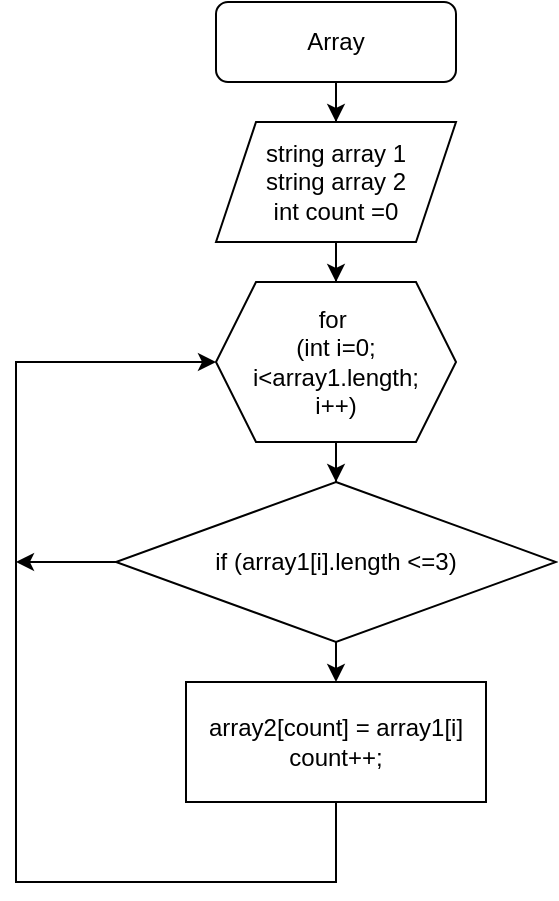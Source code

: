 <mxfile version="17.4.0" type="github">
  <diagram id="C5RBs43oDa-KdzZeNtuy" name="Page-1">
    <mxGraphModel dx="1102" dy="585" grid="1" gridSize="10" guides="1" tooltips="1" connect="1" arrows="1" fold="1" page="1" pageScale="1" pageWidth="827" pageHeight="1169" math="0" shadow="0">
      <root>
        <mxCell id="WIyWlLk6GJQsqaUBKTNV-0" />
        <mxCell id="WIyWlLk6GJQsqaUBKTNV-1" parent="WIyWlLk6GJQsqaUBKTNV-0" />
        <mxCell id="gHe-mmcrY80vBQ-VvrJL-1" style="edgeStyle=orthogonalEdgeStyle;rounded=0;orthogonalLoop=1;jettySize=auto;html=1;entryX=0.5;entryY=0;entryDx=0;entryDy=0;" edge="1" parent="WIyWlLk6GJQsqaUBKTNV-1" source="WIyWlLk6GJQsqaUBKTNV-3" target="gHe-mmcrY80vBQ-VvrJL-0">
          <mxGeometry relative="1" as="geometry" />
        </mxCell>
        <mxCell id="WIyWlLk6GJQsqaUBKTNV-3" value="Array" style="rounded=1;whiteSpace=wrap;html=1;fontSize=12;glass=0;strokeWidth=1;shadow=0;" parent="WIyWlLk6GJQsqaUBKTNV-1" vertex="1">
          <mxGeometry x="550" y="160" width="120" height="40" as="geometry" />
        </mxCell>
        <mxCell id="gHe-mmcrY80vBQ-VvrJL-3" style="edgeStyle=orthogonalEdgeStyle;rounded=0;orthogonalLoop=1;jettySize=auto;html=1;entryX=0.5;entryY=0;entryDx=0;entryDy=0;" edge="1" parent="WIyWlLk6GJQsqaUBKTNV-1" source="gHe-mmcrY80vBQ-VvrJL-0" target="gHe-mmcrY80vBQ-VvrJL-2">
          <mxGeometry relative="1" as="geometry" />
        </mxCell>
        <mxCell id="gHe-mmcrY80vBQ-VvrJL-0" value="string array 1&lt;br&gt;string array 2&lt;br&gt;int count =0" style="shape=parallelogram;perimeter=parallelogramPerimeter;whiteSpace=wrap;html=1;fixedSize=1;" vertex="1" parent="WIyWlLk6GJQsqaUBKTNV-1">
          <mxGeometry x="550" y="220" width="120" height="60" as="geometry" />
        </mxCell>
        <mxCell id="gHe-mmcrY80vBQ-VvrJL-5" style="edgeStyle=orthogonalEdgeStyle;rounded=0;orthogonalLoop=1;jettySize=auto;html=1;entryX=0.5;entryY=0;entryDx=0;entryDy=0;" edge="1" parent="WIyWlLk6GJQsqaUBKTNV-1" source="gHe-mmcrY80vBQ-VvrJL-2" target="gHe-mmcrY80vBQ-VvrJL-4">
          <mxGeometry relative="1" as="geometry" />
        </mxCell>
        <mxCell id="gHe-mmcrY80vBQ-VvrJL-2" value="for&amp;nbsp;&lt;br&gt;(int i=0;&lt;br&gt;i&amp;lt;array1.length;&lt;br&gt;i++)" style="shape=hexagon;perimeter=hexagonPerimeter2;whiteSpace=wrap;html=1;fixedSize=1;" vertex="1" parent="WIyWlLk6GJQsqaUBKTNV-1">
          <mxGeometry x="550" y="300" width="120" height="80" as="geometry" />
        </mxCell>
        <mxCell id="gHe-mmcrY80vBQ-VvrJL-12" style="edgeStyle=orthogonalEdgeStyle;rounded=0;orthogonalLoop=1;jettySize=auto;html=1;exitX=0;exitY=0.5;exitDx=0;exitDy=0;" edge="1" parent="WIyWlLk6GJQsqaUBKTNV-1" source="gHe-mmcrY80vBQ-VvrJL-4">
          <mxGeometry relative="1" as="geometry">
            <mxPoint x="450" y="440" as="targetPoint" />
          </mxGeometry>
        </mxCell>
        <mxCell id="gHe-mmcrY80vBQ-VvrJL-4" value="if (array1[i].length &amp;lt;=3)" style="rhombus;whiteSpace=wrap;html=1;" vertex="1" parent="WIyWlLk6GJQsqaUBKTNV-1">
          <mxGeometry x="500" y="400" width="220" height="80" as="geometry" />
        </mxCell>
        <mxCell id="gHe-mmcrY80vBQ-VvrJL-6" value="array2[count] = array1[i]&lt;br&gt;count++;" style="rounded=0;whiteSpace=wrap;html=1;" vertex="1" parent="WIyWlLk6GJQsqaUBKTNV-1">
          <mxGeometry x="535" y="500" width="150" height="60" as="geometry" />
        </mxCell>
        <mxCell id="gHe-mmcrY80vBQ-VvrJL-7" value="" style="endArrow=classic;html=1;rounded=0;exitX=0.5;exitY=1;exitDx=0;exitDy=0;entryX=0.5;entryY=0;entryDx=0;entryDy=0;" edge="1" parent="WIyWlLk6GJQsqaUBKTNV-1" source="gHe-mmcrY80vBQ-VvrJL-4" target="gHe-mmcrY80vBQ-VvrJL-6">
          <mxGeometry width="50" height="50" relative="1" as="geometry">
            <mxPoint x="340" y="470" as="sourcePoint" />
            <mxPoint x="600" y="570" as="targetPoint" />
            <Array as="points" />
          </mxGeometry>
        </mxCell>
        <mxCell id="gHe-mmcrY80vBQ-VvrJL-8" value="" style="endArrow=classic;html=1;rounded=0;exitX=0.5;exitY=1;exitDx=0;exitDy=0;entryX=0;entryY=0.5;entryDx=0;entryDy=0;" edge="1" parent="WIyWlLk6GJQsqaUBKTNV-1" source="gHe-mmcrY80vBQ-VvrJL-6" target="gHe-mmcrY80vBQ-VvrJL-2">
          <mxGeometry width="50" height="50" relative="1" as="geometry">
            <mxPoint x="440" y="400" as="sourcePoint" />
            <mxPoint x="610" y="690" as="targetPoint" />
            <Array as="points">
              <mxPoint x="610" y="600" />
              <mxPoint x="530" y="600" />
              <mxPoint x="450" y="600" />
              <mxPoint x="450" y="510" />
              <mxPoint x="450" y="340" />
            </Array>
          </mxGeometry>
        </mxCell>
      </root>
    </mxGraphModel>
  </diagram>
</mxfile>
